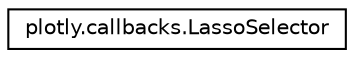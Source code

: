 digraph "Graphical Class Hierarchy"
{
 // LATEX_PDF_SIZE
  edge [fontname="Helvetica",fontsize="10",labelfontname="Helvetica",labelfontsize="10"];
  node [fontname="Helvetica",fontsize="10",shape=record];
  rankdir="LR";
  Node0 [label="plotly.callbacks.LassoSelector",height=0.2,width=0.4,color="black", fillcolor="white", style="filled",URL="$classplotly_1_1callbacks_1_1_lasso_selector.html",tooltip=" "];
}
